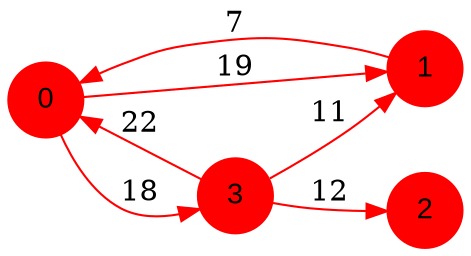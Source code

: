 digraph graphe {
rankdir = LR;
edge [color=red];
0 [fontname="Arial", shape = circle, color=red, style=filled];
1 [fontname="Arial", shape = circle, color=red, style=filled];
2 [fontname="Arial", shape = circle, color=red, style=filled];
3 [fontname="Arial", shape = circle, color=red, style=filled];
	0 -> 1 [label = "19"];
	0 -> 3 [label = "18"];
	1 -> 0 [label = "7"];
	3 -> 0 [label = "22"];
	3 -> 1 [label = "11"];
	3 -> 2 [label = "12"];
}